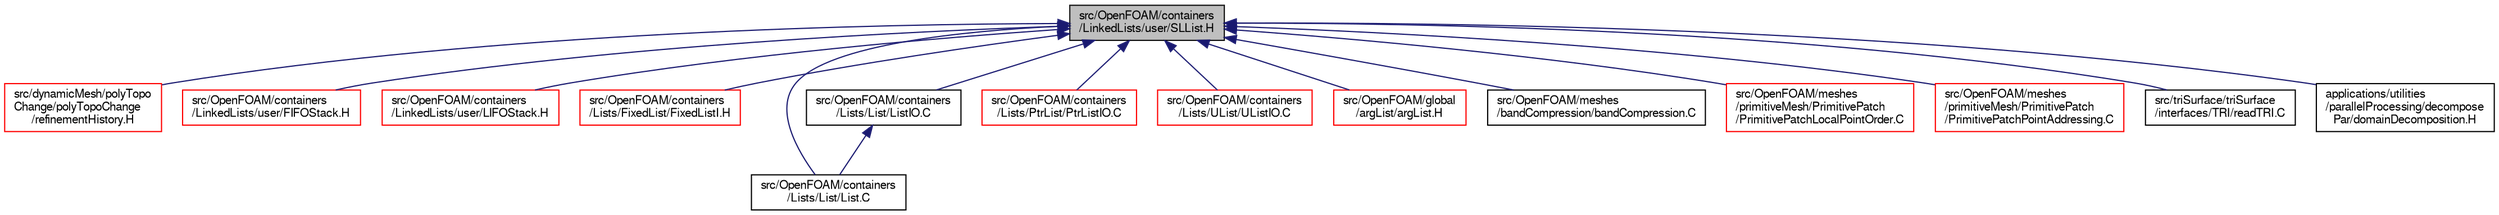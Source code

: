 digraph "src/OpenFOAM/containers/LinkedLists/user/SLList.H"
{
  bgcolor="transparent";
  edge [fontname="FreeSans",fontsize="10",labelfontname="FreeSans",labelfontsize="10"];
  node [fontname="FreeSans",fontsize="10",shape=record];
  Node41 [label="src/OpenFOAM/containers\l/LinkedLists/user/SLList.H",height=0.2,width=0.4,color="black", fillcolor="grey75", style="filled", fontcolor="black"];
  Node41 -> Node42 [dir="back",color="midnightblue",fontsize="10",style="solid",fontname="FreeSans"];
  Node42 [label="src/dynamicMesh/polyTopo\lChange/polyTopoChange\l/refinementHistory.H",height=0.2,width=0.4,color="red",URL="$a00785.html"];
  Node41 -> Node88 [dir="back",color="midnightblue",fontsize="10",style="solid",fontname="FreeSans"];
  Node88 [label="src/OpenFOAM/containers\l/LinkedLists/user/FIFOStack.H",height=0.2,width=0.4,color="red",URL="$a08576.html"];
  Node41 -> Node665 [dir="back",color="midnightblue",fontsize="10",style="solid",fontname="FreeSans"];
  Node665 [label="src/OpenFOAM/containers\l/LinkedLists/user/LIFOStack.H",height=0.2,width=0.4,color="red",URL="$a08585.html"];
  Node41 -> Node4639 [dir="back",color="midnightblue",fontsize="10",style="solid",fontname="FreeSans"];
  Node4639 [label="src/OpenFOAM/containers\l/Lists/FixedList/FixedListI.H",height=0.2,width=0.4,color="red",URL="$a08645.html"];
  Node41 -> Node4646 [dir="back",color="midnightblue",fontsize="10",style="solid",fontname="FreeSans"];
  Node4646 [label="src/OpenFOAM/containers\l/Lists/List/List.C",height=0.2,width=0.4,color="black",URL="$a08663.html"];
  Node41 -> Node4711 [dir="back",color="midnightblue",fontsize="10",style="solid",fontname="FreeSans"];
  Node4711 [label="src/OpenFOAM/containers\l/Lists/List/ListIO.C",height=0.2,width=0.4,color="black",URL="$a08672.html"];
  Node4711 -> Node4646 [dir="back",color="midnightblue",fontsize="10",style="solid",fontname="FreeSans"];
  Node41 -> Node4712 [dir="back",color="midnightblue",fontsize="10",style="solid",fontname="FreeSans"];
  Node4712 [label="src/OpenFOAM/containers\l/Lists/PtrList/PtrListIO.C",height=0.2,width=0.4,color="red",URL="$a08723.html"];
  Node41 -> Node4714 [dir="back",color="midnightblue",fontsize="10",style="solid",fontname="FreeSans"];
  Node4714 [label="src/OpenFOAM/containers\l/Lists/UList/UListIO.C",height=0.2,width=0.4,color="red",URL="$a08765.html"];
  Node41 -> Node727 [dir="back",color="midnightblue",fontsize="10",style="solid",fontname="FreeSans"];
  Node727 [label="src/OpenFOAM/global\l/argList/argList.H",height=0.2,width=0.4,color="red",URL="$a10193.html"];
  Node41 -> Node4716 [dir="back",color="midnightblue",fontsize="10",style="solid",fontname="FreeSans"];
  Node4716 [label="src/OpenFOAM/meshes\l/bandCompression/bandCompression.C",height=0.2,width=0.4,color="black",URL="$a11099.html",tooltip="The function renumbers the addressing such that the band of the matrix is reduced. The algorithm uses a simple search through the neighbour list. "];
  Node41 -> Node4717 [dir="back",color="midnightblue",fontsize="10",style="solid",fontname="FreeSans"];
  Node4717 [label="src/OpenFOAM/meshes\l/primitiveMesh/PrimitivePatch\l/PrimitivePatchLocalPointOrder.C",height=0.2,width=0.4,color="red",URL="$a11969.html",tooltip="Orders the local points on the patch for most efficient search. "];
  Node41 -> Node4350 [dir="back",color="midnightblue",fontsize="10",style="solid",fontname="FreeSans"];
  Node4350 [label="src/OpenFOAM/meshes\l/primitiveMesh/PrimitivePatch\l/PrimitivePatchPointAddressing.C",height=0.2,width=0.4,color="red",URL="$a11981.html",tooltip="Point addressing on the patch: pointEdges and pointFaces. "];
  Node41 -> Node4173 [dir="back",color="midnightblue",fontsize="10",style="solid",fontname="FreeSans"];
  Node4173 [label="src/triSurface/triSurface\l/interfaces/TRI/readTRI.C",height=0.2,width=0.4,color="black",URL="$a16991.html",tooltip="TRI (triangle) file reader. Comes out of e.g. AC3D. lines are 9 floats (3 points, each 3 floats) foll..."];
  Node41 -> Node663 [dir="back",color="midnightblue",fontsize="10",style="solid",fontname="FreeSans"];
  Node663 [label="applications/utilities\l/parallelProcessing/decompose\lPar/domainDecomposition.H",height=0.2,width=0.4,color="black",URL="$a18752.html"];
}
